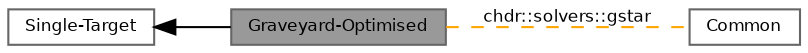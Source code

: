 digraph "Graveyard-Optimised"
{
 // LATEX_PDF_SIZE
  bgcolor="transparent";
  edge [fontname=Helvetica,fontsize=8,labelfontname=Helvetica,labelfontsize=8];
  node [fontname=Helvetica,fontsize=8,shape=box,height=0.2,width=0.4];
  rankdir=LR;
  Node2 [id="Node000002",label="Single-Target",height=0.2,width=0.4,color="grey40", fillcolor="white", style="filled",URL="$d5/d91/group__Single-Target.html",tooltip="Solvers which route to a single destination."];
  Node3 [id="Node000003",label="Common",height=0.2,width=0.4,color="grey40", fillcolor="white", style="filled",URL="$db/d80/group__SingleTargetCommon.html",tooltip="General-purpose solvers."];
  Node1 [id="Node000001",label="Graveyard-Optimised",height=0.2,width=0.4,color="gray40", fillcolor="grey60", style="filled", fontcolor="black",tooltip="Graveyard solvers, which dynamically prune the search tree."];
  Node2->Node1 [shape=plaintext, dir="back", style="solid"];
  Node1->Node3 [shape=plaintext, label="chdr::solvers::gstar", color="orange", dir="none", style="dashed"];
}
